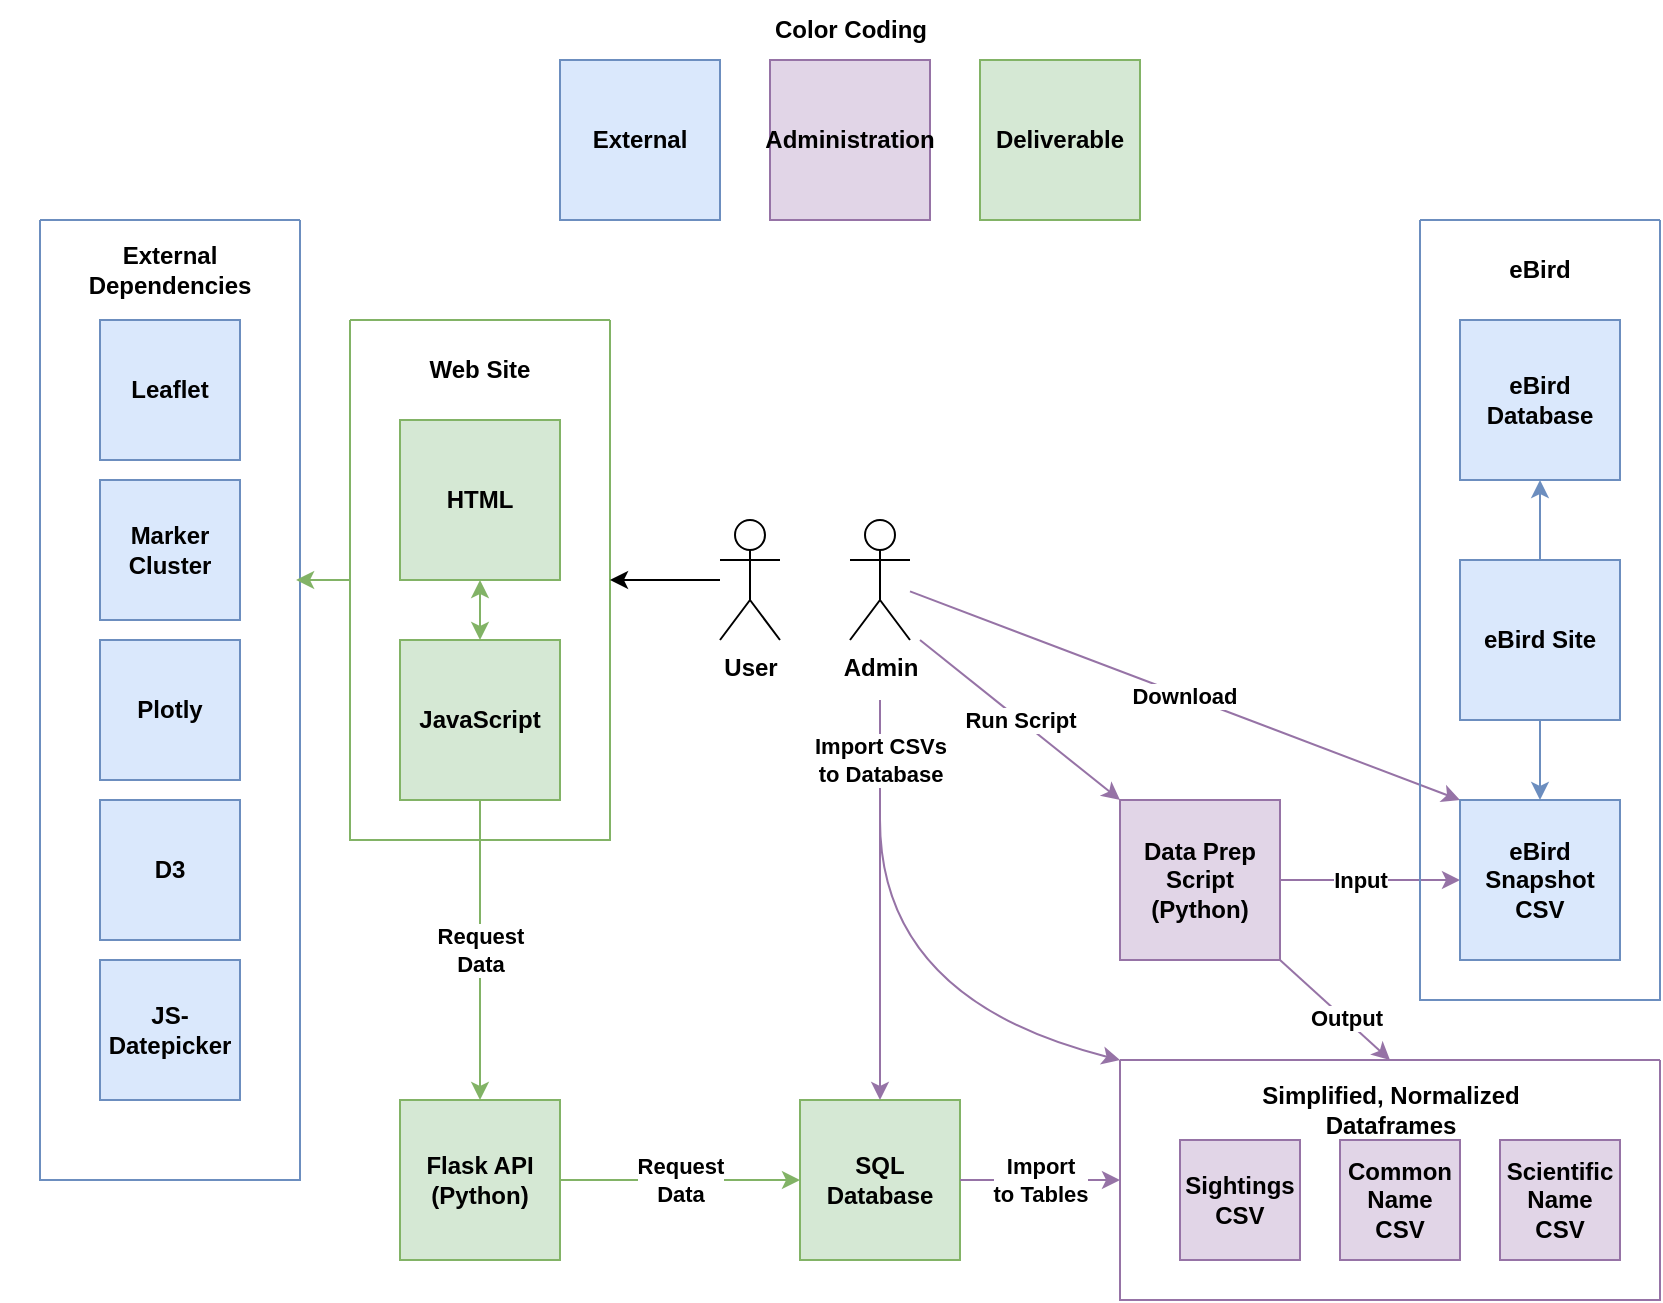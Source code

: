 <mxfile version="24.7.17">
  <diagram name="Page-1" id="a6aSBxeeKrqUl_VkNYPE">
    <mxGraphModel dx="1434" dy="1838" grid="1" gridSize="10" guides="1" tooltips="1" connect="1" arrows="1" fold="1" page="1" pageScale="1" pageWidth="850" pageHeight="1100" math="0" shadow="0">
      <root>
        <mxCell id="0" />
        <mxCell id="1" parent="0" />
        <mxCell id="kwTEYny1Vbw_1VsmgiS4-12" value="Data Prep Script (Python)" style="whiteSpace=wrap;html=1;aspect=fixed;fillColor=#e1d5e7;strokeColor=#9673a6;fontStyle=1" vertex="1" parent="1">
          <mxGeometry x="560" y="290" width="80" height="80" as="geometry" />
        </mxCell>
        <mxCell id="kwTEYny1Vbw_1VsmgiS4-13" value="" style="endArrow=classic;html=1;rounded=0;entryX=0;entryY=0.5;entryDx=0;entryDy=0;exitX=1;exitY=0.5;exitDx=0;exitDy=0;fillColor=#e1d5e7;strokeColor=#9673a6;fontStyle=1" edge="1" parent="1" source="kwTEYny1Vbw_1VsmgiS4-12" target="kwTEYny1Vbw_1VsmgiS4-10">
          <mxGeometry width="50" height="50" relative="1" as="geometry">
            <mxPoint x="400" y="370" as="sourcePoint" />
            <mxPoint x="450" y="320" as="targetPoint" />
          </mxGeometry>
        </mxCell>
        <mxCell id="kwTEYny1Vbw_1VsmgiS4-14" value="Input" style="edgeLabel;html=1;align=center;verticalAlign=middle;resizable=0;points=[];fontStyle=1" vertex="1" connectable="0" parent="kwTEYny1Vbw_1VsmgiS4-13">
          <mxGeometry x="-0.114" relative="1" as="geometry">
            <mxPoint as="offset" />
          </mxGeometry>
        </mxCell>
        <mxCell id="kwTEYny1Vbw_1VsmgiS4-18" value="" style="swimlane;startSize=0;fillColor=#e1d5e7;strokeColor=#9673a6;fontStyle=1" vertex="1" parent="1">
          <mxGeometry x="560" y="420" width="270" height="120" as="geometry">
            <mxRectangle x="560" y="420" width="50" height="40" as="alternateBounds" />
          </mxGeometry>
        </mxCell>
        <mxCell id="kwTEYny1Vbw_1VsmgiS4-15" value="Sightings&lt;div&gt;CSV&lt;/div&gt;" style="whiteSpace=wrap;html=1;aspect=fixed;fillColor=#e1d5e7;strokeColor=#9673a6;fontStyle=1" vertex="1" parent="kwTEYny1Vbw_1VsmgiS4-18">
          <mxGeometry x="30" y="40" width="60" height="60" as="geometry" />
        </mxCell>
        <mxCell id="kwTEYny1Vbw_1VsmgiS4-16" value="Common Name&lt;div&gt;CSV&lt;/div&gt;" style="whiteSpace=wrap;html=1;aspect=fixed;fillColor=#e1d5e7;strokeColor=#9673a6;fontStyle=1" vertex="1" parent="kwTEYny1Vbw_1VsmgiS4-18">
          <mxGeometry x="110" y="40" width="60" height="60" as="geometry" />
        </mxCell>
        <mxCell id="kwTEYny1Vbw_1VsmgiS4-17" value="Scientific Name CSV" style="whiteSpace=wrap;html=1;aspect=fixed;fillColor=#e1d5e7;strokeColor=#9673a6;fontStyle=1" vertex="1" parent="kwTEYny1Vbw_1VsmgiS4-18">
          <mxGeometry x="190" y="40" width="60" height="60" as="geometry" />
        </mxCell>
        <mxCell id="kwTEYny1Vbw_1VsmgiS4-20" value="Simplified, Normalized Dataframes" style="text;html=1;align=center;verticalAlign=middle;whiteSpace=wrap;rounded=0;fontStyle=1" vertex="1" parent="kwTEYny1Vbw_1VsmgiS4-18">
          <mxGeometry x="37.5" y="10" width="195" height="30" as="geometry" />
        </mxCell>
        <mxCell id="kwTEYny1Vbw_1VsmgiS4-21" value="" style="endArrow=classic;html=1;rounded=0;exitX=1;exitY=1;exitDx=0;exitDy=0;entryX=0.5;entryY=0;entryDx=0;entryDy=0;fillColor=#e1d5e7;strokeColor=#9673a6;fontStyle=1" edge="1" parent="1" source="kwTEYny1Vbw_1VsmgiS4-12" target="kwTEYny1Vbw_1VsmgiS4-18">
          <mxGeometry width="50" height="50" relative="1" as="geometry">
            <mxPoint x="360" y="320" as="sourcePoint" />
            <mxPoint x="410" y="270" as="targetPoint" />
          </mxGeometry>
        </mxCell>
        <mxCell id="kwTEYny1Vbw_1VsmgiS4-22" value="Output" style="edgeLabel;html=1;align=center;verticalAlign=middle;resizable=0;points=[];fontStyle=1" vertex="1" connectable="0" parent="kwTEYny1Vbw_1VsmgiS4-21">
          <mxGeometry x="0.179" y="1" relative="1" as="geometry">
            <mxPoint as="offset" />
          </mxGeometry>
        </mxCell>
        <mxCell id="kwTEYny1Vbw_1VsmgiS4-26" value="SQL Database" style="whiteSpace=wrap;html=1;aspect=fixed;fillColor=#d5e8d4;strokeColor=#82b366;fontStyle=1" vertex="1" parent="1">
          <mxGeometry x="400" y="440" width="80" height="80" as="geometry" />
        </mxCell>
        <mxCell id="kwTEYny1Vbw_1VsmgiS4-27" value="Flask API&lt;div&gt;(Python)&lt;/div&gt;" style="whiteSpace=wrap;html=1;aspect=fixed;fillColor=#d5e8d4;strokeColor=#82b366;fontStyle=1" vertex="1" parent="1">
          <mxGeometry x="200" y="440" width="80" height="80" as="geometry" />
        </mxCell>
        <mxCell id="kwTEYny1Vbw_1VsmgiS4-30" value="" style="swimlane;startSize=0;fillColor=#d5e8d4;strokeColor=#82b366;fontStyle=1" vertex="1" parent="1">
          <mxGeometry x="175" y="50" width="130" height="260" as="geometry">
            <mxRectangle x="175" y="50" width="50" height="40" as="alternateBounds" />
          </mxGeometry>
        </mxCell>
        <mxCell id="kwTEYny1Vbw_1VsmgiS4-28" value="HTML" style="whiteSpace=wrap;html=1;aspect=fixed;fillColor=#d5e8d4;strokeColor=#82b366;fontStyle=1" vertex="1" parent="kwTEYny1Vbw_1VsmgiS4-30">
          <mxGeometry x="25" y="50" width="80" height="80" as="geometry" />
        </mxCell>
        <mxCell id="kwTEYny1Vbw_1VsmgiS4-29" value="JavaScript" style="whiteSpace=wrap;html=1;aspect=fixed;fillColor=#d5e8d4;strokeColor=#82b366;fontStyle=1" vertex="1" parent="kwTEYny1Vbw_1VsmgiS4-30">
          <mxGeometry x="25" y="160" width="80" height="80" as="geometry" />
        </mxCell>
        <mxCell id="kwTEYny1Vbw_1VsmgiS4-31" value="Web Site" style="text;html=1;align=center;verticalAlign=middle;whiteSpace=wrap;rounded=0;fontStyle=1" vertex="1" parent="kwTEYny1Vbw_1VsmgiS4-30">
          <mxGeometry x="35" y="10" width="60" height="30" as="geometry" />
        </mxCell>
        <mxCell id="kwTEYny1Vbw_1VsmgiS4-32" value="" style="endArrow=classic;startArrow=classic;html=1;rounded=0;entryX=0.5;entryY=0;entryDx=0;entryDy=0;exitX=0.5;exitY=1;exitDx=0;exitDy=0;fillColor=#d5e8d4;strokeColor=#82b366;fontStyle=1" edge="1" parent="kwTEYny1Vbw_1VsmgiS4-30" source="kwTEYny1Vbw_1VsmgiS4-28" target="kwTEYny1Vbw_1VsmgiS4-29">
          <mxGeometry width="50" height="50" relative="1" as="geometry">
            <mxPoint x="60" y="340" as="sourcePoint" />
            <mxPoint x="110" y="290" as="targetPoint" />
          </mxGeometry>
        </mxCell>
        <mxCell id="kwTEYny1Vbw_1VsmgiS4-33" value="Request&lt;div&gt;Data&lt;/div&gt;" style="endArrow=classic;html=1;rounded=0;exitX=0.5;exitY=1;exitDx=0;exitDy=0;entryX=0.5;entryY=0;entryDx=0;entryDy=0;fillColor=#d5e8d4;strokeColor=#82b366;fontStyle=1" edge="1" parent="1" source="kwTEYny1Vbw_1VsmgiS4-29" target="kwTEYny1Vbw_1VsmgiS4-27">
          <mxGeometry width="50" height="50" relative="1" as="geometry">
            <mxPoint x="400" y="370" as="sourcePoint" />
            <mxPoint x="450" y="320" as="targetPoint" />
          </mxGeometry>
        </mxCell>
        <mxCell id="kwTEYny1Vbw_1VsmgiS4-34" value="Request&lt;div&gt;Data&lt;/div&gt;" style="endArrow=classic;html=1;rounded=0;exitX=1;exitY=0.5;exitDx=0;exitDy=0;entryX=0;entryY=0.5;entryDx=0;entryDy=0;fillColor=#d5e8d4;strokeColor=#82b366;fontStyle=1" edge="1" parent="1" source="kwTEYny1Vbw_1VsmgiS4-27" target="kwTEYny1Vbw_1VsmgiS4-26">
          <mxGeometry width="50" height="50" relative="1" as="geometry">
            <mxPoint x="310" y="640" as="sourcePoint" />
            <mxPoint x="360" y="590" as="targetPoint" />
          </mxGeometry>
        </mxCell>
        <mxCell id="kwTEYny1Vbw_1VsmgiS4-35" value="Import&lt;div&gt;to Tables&lt;/div&gt;" style="endArrow=classic;html=1;rounded=0;fillColor=#e1d5e7;strokeColor=#9673a6;exitX=1;exitY=0.5;exitDx=0;exitDy=0;entryX=0;entryY=0.5;entryDx=0;entryDy=0;fontStyle=1" edge="1" parent="1" source="kwTEYny1Vbw_1VsmgiS4-26" target="kwTEYny1Vbw_1VsmgiS4-18">
          <mxGeometry width="50" height="50" relative="1" as="geometry">
            <mxPoint x="450" y="610" as="sourcePoint" />
            <mxPoint x="540" y="620" as="targetPoint" />
          </mxGeometry>
        </mxCell>
        <mxCell id="kwTEYny1Vbw_1VsmgiS4-36" value="" style="swimlane;startSize=0;fillColor=#dae8fc;strokeColor=#6c8ebf;fontStyle=1" vertex="1" parent="1">
          <mxGeometry x="20" width="130" height="480" as="geometry">
            <mxRectangle x="20" y="-60" width="50" height="40" as="alternateBounds" />
          </mxGeometry>
        </mxCell>
        <mxCell id="kwTEYny1Vbw_1VsmgiS4-37" value="External&lt;div&gt;Dependencies&lt;/div&gt;" style="text;html=1;align=center;verticalAlign=middle;whiteSpace=wrap;rounded=0;fontStyle=1" vertex="1" parent="kwTEYny1Vbw_1VsmgiS4-36">
          <mxGeometry x="-20" y="10" width="170" height="30" as="geometry" />
        </mxCell>
        <mxCell id="kwTEYny1Vbw_1VsmgiS4-40" value="Plotly" style="whiteSpace=wrap;html=1;aspect=fixed;fillColor=#dae8fc;strokeColor=#6c8ebf;fontStyle=1" vertex="1" parent="kwTEYny1Vbw_1VsmgiS4-36">
          <mxGeometry x="30" y="210" width="70" height="70" as="geometry" />
        </mxCell>
        <mxCell id="kwTEYny1Vbw_1VsmgiS4-39" value="D3" style="whiteSpace=wrap;html=1;aspect=fixed;fillColor=#dae8fc;strokeColor=#6c8ebf;fontStyle=1" vertex="1" parent="kwTEYny1Vbw_1VsmgiS4-36">
          <mxGeometry x="30" y="290" width="70" height="70" as="geometry" />
        </mxCell>
        <mxCell id="kwTEYny1Vbw_1VsmgiS4-43" value="JS-Datepicker" style="whiteSpace=wrap;html=1;aspect=fixed;fillColor=#dae8fc;strokeColor=#6c8ebf;fontStyle=1" vertex="1" parent="kwTEYny1Vbw_1VsmgiS4-36">
          <mxGeometry x="30" y="370" width="70" height="70" as="geometry" />
        </mxCell>
        <mxCell id="kwTEYny1Vbw_1VsmgiS4-38" value="Leaflet" style="whiteSpace=wrap;html=1;aspect=fixed;fillColor=#dae8fc;strokeColor=#6c8ebf;fontStyle=1" vertex="1" parent="kwTEYny1Vbw_1VsmgiS4-36">
          <mxGeometry x="30" y="50" width="70" height="70" as="geometry" />
        </mxCell>
        <mxCell id="kwTEYny1Vbw_1VsmgiS4-41" value="Marker&lt;div&gt;Cluster&lt;/div&gt;" style="whiteSpace=wrap;html=1;aspect=fixed;fillColor=#dae8fc;strokeColor=#6c8ebf;fontStyle=1" vertex="1" parent="kwTEYny1Vbw_1VsmgiS4-36">
          <mxGeometry x="30" y="130" width="70" height="70" as="geometry" />
        </mxCell>
        <mxCell id="kwTEYny1Vbw_1VsmgiS4-44" value="Admin" style="shape=umlActor;verticalLabelPosition=bottom;verticalAlign=top;html=1;outlineConnect=0;fontStyle=1" vertex="1" parent="1">
          <mxGeometry x="425" y="150" width="30" height="60" as="geometry" />
        </mxCell>
        <mxCell id="kwTEYny1Vbw_1VsmgiS4-45" value="Download" style="endArrow=classic;html=1;rounded=0;entryX=0;entryY=0;entryDx=0;entryDy=0;fillColor=#e1d5e7;strokeColor=#9673a6;fontStyle=1" edge="1" parent="1" source="kwTEYny1Vbw_1VsmgiS4-44" target="kwTEYny1Vbw_1VsmgiS4-10">
          <mxGeometry width="50" height="50" relative="1" as="geometry">
            <mxPoint x="400" y="370" as="sourcePoint" />
            <mxPoint x="450" y="320" as="targetPoint" />
          </mxGeometry>
        </mxCell>
        <mxCell id="kwTEYny1Vbw_1VsmgiS4-46" value="" style="swimlane;startSize=0;fillColor=#dae8fc;strokeColor=#6c8ebf;fillStyle=hatch;fontStyle=1" vertex="1" parent="1">
          <mxGeometry x="710" width="120" height="390" as="geometry">
            <mxRectangle x="690" width="50" height="40" as="alternateBounds" />
          </mxGeometry>
        </mxCell>
        <mxCell id="kwTEYny1Vbw_1VsmgiS4-2" value="eBird&amp;nbsp;&lt;span style=&quot;background-color: initial;&quot;&gt;Site&lt;/span&gt;" style="whiteSpace=wrap;html=1;aspect=fixed;fillColor=#dae8fc;strokeColor=#6c8ebf;fontStyle=1" vertex="1" parent="kwTEYny1Vbw_1VsmgiS4-46">
          <mxGeometry x="20" y="170" width="80" height="80" as="geometry" />
        </mxCell>
        <mxCell id="kwTEYny1Vbw_1VsmgiS4-1" value="eBird Database" style="whiteSpace=wrap;html=1;aspect=fixed;fillColor=#dae8fc;strokeColor=#6c8ebf;fontStyle=1" vertex="1" parent="kwTEYny1Vbw_1VsmgiS4-46">
          <mxGeometry x="20" y="50" width="80" height="80" as="geometry" />
        </mxCell>
        <mxCell id="kwTEYny1Vbw_1VsmgiS4-5" value="" style="endArrow=classic;html=1;rounded=0;exitX=0.5;exitY=0;exitDx=0;exitDy=0;entryX=0.5;entryY=1;entryDx=0;entryDy=0;fillColor=#dae8fc;strokeColor=#6c8ebf;fontStyle=1" edge="1" parent="kwTEYny1Vbw_1VsmgiS4-46" source="kwTEYny1Vbw_1VsmgiS4-2" target="kwTEYny1Vbw_1VsmgiS4-1">
          <mxGeometry width="50" height="50" relative="1" as="geometry">
            <mxPoint x="-330" y="410" as="sourcePoint" />
            <mxPoint x="-280" y="360" as="targetPoint" />
          </mxGeometry>
        </mxCell>
        <mxCell id="kwTEYny1Vbw_1VsmgiS4-47" value="eBird" style="text;html=1;align=center;verticalAlign=middle;whiteSpace=wrap;rounded=0;fontStyle=1" vertex="1" parent="kwTEYny1Vbw_1VsmgiS4-46">
          <mxGeometry x="30" y="10" width="60" height="30" as="geometry" />
        </mxCell>
        <mxCell id="kwTEYny1Vbw_1VsmgiS4-10" value="eBird&lt;div&gt;Snapshot&lt;/div&gt;&lt;div&gt;CSV&lt;/div&gt;" style="whiteSpace=wrap;html=1;aspect=fixed;fillColor=#dae8fc;strokeColor=#6c8ebf;fontStyle=1" vertex="1" parent="kwTEYny1Vbw_1VsmgiS4-46">
          <mxGeometry x="20" y="290" width="80" height="80" as="geometry" />
        </mxCell>
        <mxCell id="kwTEYny1Vbw_1VsmgiS4-8" value="" style="endArrow=classic;html=1;rounded=0;exitX=0.5;exitY=1;exitDx=0;exitDy=0;entryX=0.5;entryY=0;entryDx=0;entryDy=0;fillColor=#dae8fc;strokeColor=#6c8ebf;fontStyle=1" edge="1" parent="kwTEYny1Vbw_1VsmgiS4-46" source="kwTEYny1Vbw_1VsmgiS4-2" target="kwTEYny1Vbw_1VsmgiS4-10">
          <mxGeometry width="50" height="50" relative="1" as="geometry">
            <mxPoint x="-40.938" y="340" as="sourcePoint" />
            <mxPoint x="60" y="280" as="targetPoint" />
          </mxGeometry>
        </mxCell>
        <mxCell id="kwTEYny1Vbw_1VsmgiS4-48" value="Run Script" style="endArrow=classic;html=1;rounded=0;entryX=0;entryY=0;entryDx=0;entryDy=0;fillColor=#e1d5e7;strokeColor=#9673a6;fontStyle=1" edge="1" parent="1" target="kwTEYny1Vbw_1VsmgiS4-12">
          <mxGeometry width="50" height="50" relative="1" as="geometry">
            <mxPoint x="460" y="210" as="sourcePoint" />
            <mxPoint x="450" y="220" as="targetPoint" />
          </mxGeometry>
        </mxCell>
        <mxCell id="kwTEYny1Vbw_1VsmgiS4-50" value="User" style="shape=umlActor;verticalLabelPosition=bottom;verticalAlign=top;html=1;outlineConnect=0;fontStyle=1" vertex="1" parent="1">
          <mxGeometry x="360" y="150" width="30" height="60" as="geometry" />
        </mxCell>
        <mxCell id="kwTEYny1Vbw_1VsmgiS4-51" value="" style="endArrow=classic;html=1;rounded=0;entryX=1;entryY=0.5;entryDx=0;entryDy=0;fontStyle=1" edge="1" parent="1" source="kwTEYny1Vbw_1VsmgiS4-50" target="kwTEYny1Vbw_1VsmgiS4-30">
          <mxGeometry width="50" height="50" relative="1" as="geometry">
            <mxPoint x="400" y="370" as="sourcePoint" />
            <mxPoint x="450" y="320" as="targetPoint" />
          </mxGeometry>
        </mxCell>
        <mxCell id="kwTEYny1Vbw_1VsmgiS4-52" value="" style="endArrow=classic;html=1;rounded=0;exitX=0;exitY=0.5;exitDx=0;exitDy=0;entryX=0.985;entryY=0.375;entryDx=0;entryDy=0;fillColor=#d5e8d4;strokeColor=#82b366;entryPerimeter=0;fontStyle=1" edge="1" parent="1" source="kwTEYny1Vbw_1VsmgiS4-30" target="kwTEYny1Vbw_1VsmgiS4-36">
          <mxGeometry width="50" height="50" relative="1" as="geometry">
            <mxPoint x="470" y="90" as="sourcePoint" />
            <mxPoint x="520" y="40" as="targetPoint" />
          </mxGeometry>
        </mxCell>
        <mxCell id="kwTEYny1Vbw_1VsmgiS4-53" value="External" style="whiteSpace=wrap;html=1;aspect=fixed;fillColor=#dae8fc;strokeColor=#6c8ebf;fontStyle=1" vertex="1" parent="1">
          <mxGeometry x="280" y="-80" width="80" height="80" as="geometry" />
        </mxCell>
        <mxCell id="kwTEYny1Vbw_1VsmgiS4-54" value="Administration" style="whiteSpace=wrap;html=1;aspect=fixed;fillColor=#e1d5e7;strokeColor=#9673a6;fontStyle=1" vertex="1" parent="1">
          <mxGeometry x="385" y="-80" width="80" height="80" as="geometry" />
        </mxCell>
        <mxCell id="kwTEYny1Vbw_1VsmgiS4-55" value="Deliverable" style="whiteSpace=wrap;html=1;aspect=fixed;fillColor=#d5e8d4;strokeColor=#82b366;fontStyle=1" vertex="1" parent="1">
          <mxGeometry x="490" y="-80" width="80" height="80" as="geometry" />
        </mxCell>
        <mxCell id="kwTEYny1Vbw_1VsmgiS4-59" value="Color Coding" style="text;html=1;align=center;verticalAlign=middle;whiteSpace=wrap;rounded=0;fontStyle=1" vertex="1" parent="1">
          <mxGeometry x="317.5" y="-110" width="215" height="30" as="geometry" />
        </mxCell>
        <mxCell id="kwTEYny1Vbw_1VsmgiS4-61" value="Import CSVs&lt;div&gt;to Database&lt;/div&gt;" style="endArrow=none;html=1;rounded=0;fillColor=#e1d5e7;strokeColor=#9673a6;fontStyle=1" edge="1" parent="1">
          <mxGeometry width="50" height="50" relative="1" as="geometry">
            <mxPoint x="440" y="300" as="sourcePoint" />
            <mxPoint x="440" y="240" as="targetPoint" />
          </mxGeometry>
        </mxCell>
        <mxCell id="kwTEYny1Vbw_1VsmgiS4-63" value="" style="curved=1;endArrow=classic;html=1;rounded=0;entryX=0;entryY=0;entryDx=0;entryDy=0;fillColor=#e1d5e7;strokeColor=#9673a6;fontStyle=1" edge="1" parent="1" target="kwTEYny1Vbw_1VsmgiS4-18">
          <mxGeometry width="50" height="50" relative="1" as="geometry">
            <mxPoint x="440" y="300" as="sourcePoint" />
            <mxPoint x="532.5" y="340" as="targetPoint" />
            <Array as="points">
              <mxPoint x="440" y="390" />
            </Array>
          </mxGeometry>
        </mxCell>
        <mxCell id="kwTEYny1Vbw_1VsmgiS4-64" value="" style="curved=1;endArrow=classic;html=1;rounded=0;entryX=0.5;entryY=0;entryDx=0;entryDy=0;fillColor=#e1d5e7;strokeColor=#9673a6;fontStyle=1" edge="1" parent="1" target="kwTEYny1Vbw_1VsmgiS4-26">
          <mxGeometry width="50" height="50" relative="1" as="geometry">
            <mxPoint x="440" y="290" as="sourcePoint" />
            <mxPoint x="400" y="340" as="targetPoint" />
          </mxGeometry>
        </mxCell>
      </root>
    </mxGraphModel>
  </diagram>
</mxfile>
